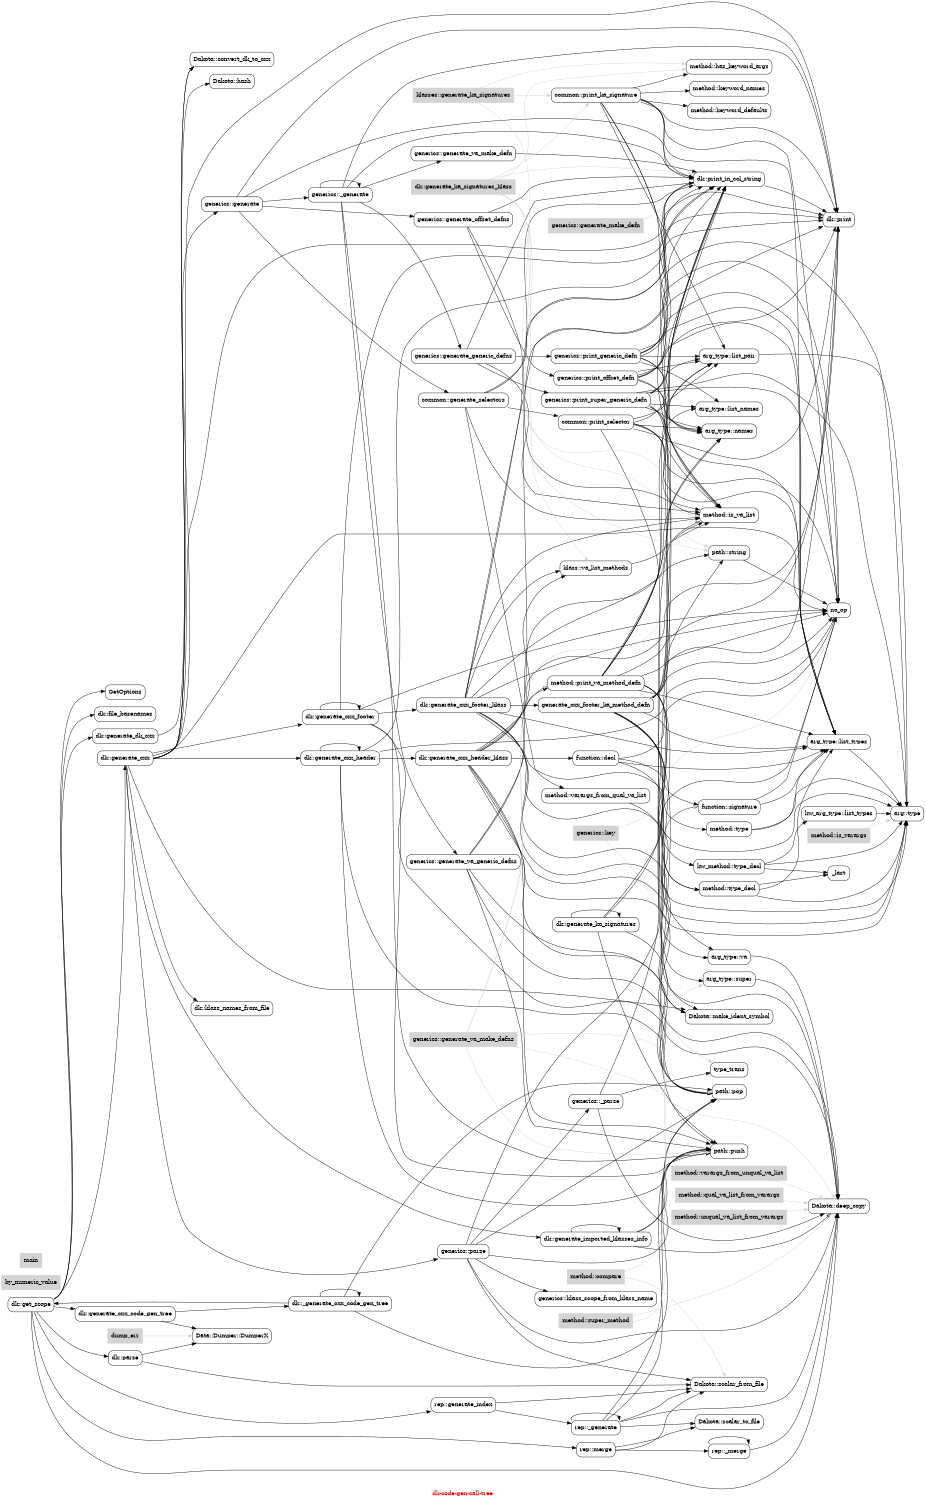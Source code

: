 // Copyright (C) 2007, 2008, 2009 Robert Nielsen <robert@dakota.org>
//
// Licensed under the Apache License, Version 2.0 (the "License");
// you may not use this file except in compliance with the License.
// You may obtain a copy of the License at
//
//      http://www.apache.org/licenses/LICENSE-2.0
//
// Unless required by applicable law or agreed to in writing, software
// distributed under the License is distributed on an "AS IS" BASIS,
// WITHOUT WARRANTIES OR CONDITIONS OF ANY KIND, either express or implied.
// See the License for the specific language governing permissions and
// limitations under the License.

digraph "dk-code-gen-call-tree"
{
  graph [ label = "\G", fontcolor = red ];
  graph [ rankdir = LR, center = true, size = "15,10" page = "8.5,11" ];
  edge [];
  node [ shape = box, style = rounded ];

"method::type_decl" -> { "_last"; "arg_type::list_types"; "arg::type"; };
"generate_cxx_footer_ka_method_defn" -> { "arg_type::list_types"; "kw_method::type_decl"; "path::string"; "arg::type"; "arg_type::list_pair"; "path::pop"; "arg_type::names"; "dk::print_in_col_string"; "method::type_decl"; "path::push"; "dk::print"; "no_op"; };
"generics::_parse" -> { "method::is_va_list"; "Dakota::deep_copy"; "type_trans"; };
"dk::get_scope" -> { "rep::generate_index"; "GetOptions"; "dk::file_basenames"; "dk::generate_dk_cxx"; "dk::generate_cxx_code_gen_tree"; "Dakota::deep_copy"; "dk::parse"; "dk::generate_cxx"; "rep::merge"; };
"generics::print_generic_defn" -> { "dk::print_in_col_string"; "arg_type::list_names"; "method::is_va_list"; "arg_type::list_types"; "arg::type"; "dk::print"; "no_op"; "arg_type::list_pair"; "arg_type::names"; };
"dump_err" [ style = filled, color = lightgrey ];
"dump_err" -> { "Data::Dumper::DumperX"; } [ color = lightgrey ];
"common::generate_selectors" -> { "dk::print_in_col_string"; "method::varargs_from_qual_va_list"; "method::is_va_list"; "dk::print"; "common::print_selector"; };
"dk::generate_cxx" -> { "dk::generate_cxx_footer"; "dk::generate_cxx_header"; "dk::klass_names_from_file"; "Dakota::convert_dk_to_cxx"; "dk::generate_imported_klasses_info"; "dk::print_in_col_string"; "generics::parse"; "Dakota::hash"; "Dakota::make_ident_symbol"; "generics::generate"; "dk::print"; "no_op"; };
"generics::generate_va_make_defn" -> { "dk::print_in_col_string"; };
"klass::va_list_methods" -> { "method::is_va_list"; };
"generics::generate_make_defn" [ style = filled, color = lightgrey ];
"generics::generate_make_defn" -> { "dk::print_in_col_string"; } [ color = lightgrey ];
"generics::print_super_generic_defn" -> { "dk::print_in_col_string"; "arg_type::super"; "method::is_va_list"; "arg_type::list_names"; "arg_type::list_types"; "arg::type"; "dk::print"; "no_op"; "arg_type::list_pair"; "arg_type::names"; };
"generics::generate_va_generic_defns" -> { "method::is_va_list"; "path::push"; "method::print_va_method_defn"; "Dakota::deep_copy"; "path::pop"; };
"common::print_ka_signature" -> { "arg_type::list_types"; "method::has_keyword_args"; "method::keyword_names"; "arg_type::list_pair"; "arg_type::names"; "dk::print_in_col_string"; "method::is_va_list"; "method::keyword_defaults"; "dk::print"; "no_op"; };
"function::decl" -> { "arg_type::list_types"; "function::signature"; "arg::type"; "no_op"; };
"dk::parse" -> { "Data::Dumper::DumperX"; "Dakota::scalar_from_file"; };
"generics::print_offset_defn" -> { "dk::print_in_col_string"; "method::is_va_list"; "arg_type::list_types"; "dk::print"; "no_op"; "arg_type::list_pair"; "arg_type::names"; };
"generics::generate_offset_defns" -> { "dk::print_in_col_string"; "method::is_va_list"; "generics::print_offset_defn"; };
"arg_type::va" -> { "Dakota::deep_copy"; };
"dk::generate_cxx_footer" -> { "dk::print_in_col_string"; "dk::generate_cxx_footer"; "path::push"; "no_op"; "dk::generate_cxx_footer_klass"; "path::pop"; };
"rep::_generate" -> { "rep::_generate"; "path::push"; "Dakota::deep_copy"; "Dakota::scalar_to_file"; "Dakota::scalar_from_file"; "path::pop"; };
"arg_type::list_pair" -> { "arg::type"; };
"dk::generate_cxx_footer_klass" -> { "arg_type::list_types"; "path::string"; "arg::type"; "dk::print_in_col_string"; "method::is_va_list"; "Dakota::make_ident_symbol"; "generate_cxx_footer_ka_method_defn"; "method::type"; "dk::print"; "no_op"; "klass::va_list_methods"; "arg_type::va"; };
"rep::_merge" -> { "Dakota::deep_copy"; "rep::_merge"; };
"method::qual_va_list_from_varargs" [ style = filled, color = lightgrey ];
"method::qual_va_list_from_varargs" -> { "Dakota::deep_copy"; } [ color = lightgrey ];
"generics::_generate" -> { "generics::generate_generic_defns"; "generics::_generate"; "dk::print_in_col_string"; "path::push"; "dk::print"; "generics::generate_va_generic_defns"; "generics::generate_va_make_defn"; };
"generics::parse" -> { "generics::_parse"; "function::signature"; "path::push"; "generics::klass_scope_from_klass_name"; "Dakota::deep_copy"; "Dakota::scalar_from_file"; "path::pop"; };
"generics::key" [ style = filled, color = lightgrey ];
"generics::key" -> { "no_op"; "type_trans"; } [ color = lightgrey ];
"klasses::generate_ka_signatures" [ style = filled, color = lightgrey ];
"klasses::generate_ka_signatures" -> { "path::string"; "method::has_keyword_args"; "common::print_ka_signature"; } [ color = lightgrey ];
"kw_arg_type::list_types" -> { "arg::type"; };
"rep::merge" -> { "Dakota::scalar_to_file"; "Dakota::scalar_from_file"; "rep::_merge"; };
"kw_method::type_decl" -> { "_last"; "arg::type"; "kw_arg_type::list_types"; };
"dk::generate_cxx_header_klass" -> { "method::print_va_method_defn"; "path::pop"; "dk::print_in_col_string"; "Dakota::make_ident_symbol"; "path::push"; "function::decl"; "dk::print"; "Dakota::deep_copy"; "klass::va_list_methods"; };
"function::signature" -> { "arg_type::list_types"; "no_op"; };
"method::type" -> { "arg_type::list_types"; "arg::type"; };
"dk::generate_cxx_code_gen_tree" -> { "Data::Dumper::DumperX"; "dk::_generate_cxx_code_gen_tree"; };
"generics::generate_generic_defns" -> { "dk::print_in_col_string"; "method::is_va_list"; "generics::print_generic_defn"; "generics::print_super_generic_defn"; };
"arg_type::list_types" -> { "arg::type"; };
"path::string" -> { "no_op"; };
"common::print_selector" -> { "dk::print_in_col_string"; "method::is_va_list"; "arg_type::list_types"; "Dakota::make_ident_symbol"; "dk::print"; "no_op"; "arg_type::list_pair"; "arg_type::names"; };
"dk::_generate_cxx_code_gen_tree" -> { "dk::get_scope"; "path::push"; "path::pop"; "dk::_generate_cxx_code_gen_tree"; };
"arg_type::super" -> { "Dakota::deep_copy"; };
"dk::generate_ka_signatures_klass" [ style = filled, color = lightgrey ];
"dk::generate_ka_signatures_klass" -> { "dk::print_in_col_string"; "method::is_va_list"; "path::string"; "method::has_keyword_args"; "common::print_ka_signature"; "klass::va_list_methods"; } [ color = lightgrey ];
"dk::generate_dk_cxx" -> { "Dakota::convert_dk_to_cxx"; };
"dk::generate_ka_signatures" -> { "dk::print_in_col_string"; "dk::generate_ka_signatures"; "path::push"; "no_op"; "path::pop"; };
"generics::generate" -> { "generics::_generate"; "dk::print_in_col_string"; "dk::print"; "common::generate_selectors"; "generics::generate_offset_defns"; };
"by_numeric_value" [ style = filled, color = lightgrey ];
"dk::generate_cxx_header" -> { "dk::print_in_col_string"; "dk::generate_cxx_header"; "dk::generate_cxx_header_klass"; "path::push"; "no_op"; "path::pop"; };
"method::print_va_method_defn" -> { "dk::print_in_col_string"; "method::type_decl"; "arg_type::list_types"; "arg_type::list_names"; "arg::type"; "dk::print"; "no_op"; "arg_type::list_pair"; "arg_type::names"; "arg_type::va"; };
"method::varargs_from_unqual_va_list" [ style = filled, color = lightgrey ];
"method::varargs_from_unqual_va_list" -> { "Dakota::deep_copy"; } [ color = lightgrey ];
"dk::generate_imported_klasses_info" -> { "path::push"; "Dakota::deep_copy"; "path::pop"; "dk::generate_imported_klasses_info"; };
"dk::print_in_col_string" -> { "dk::print"; };
"method::varargs_from_qual_va_list" -> { "Dakota::deep_copy"; };
"method::unqual_va_list_from_varargs" [ style = filled, color = lightgrey ];
"method::unqual_va_list_from_varargs" -> { "Dakota::deep_copy"; } [ color = lightgrey ];
"method::is_varargs" [ style = filled, color = lightgrey ];
"method::is_varargs" -> { "arg::type"; } [ color = lightgrey ];
"generics::generate_va_make_defns" [ style = filled, color = lightgrey ];
"generics::generate_va_make_defns" -> { "method::is_va_list"; "path::push"; "method::print_va_method_defn"; "Dakota::deep_copy"; "path::pop"; } [ color = lightgrey ];
"main" [ style = filled, color = lightgrey ];
"method::super_method" [ style = filled, color = lightgrey ];
"method::super_method" -> { "arg_type::super"; "Dakota::deep_copy"; } [ color = lightgrey ];
"rep::generate_index" -> { "rep::_generate"; "Dakota::scalar_from_file"; };
"method::compare" [ style = filled, color = lightgrey ];
"method::compare" -> { "function::signature"; "Dakota::scalar_from_file"; } [ color = lightgrey ];
}
